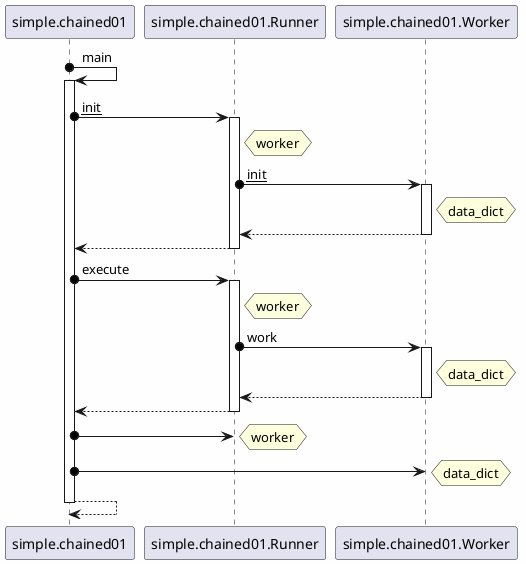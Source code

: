 @startuml

skinparam backgroundColor #FEFEFE


simple.chained01 o-> simple.chained01 : main
activate simple.chained01
  simple.chained01 o-> simple.chained01.Runner : __init__
  activate simple.chained01.Runner
    hnote right of simple.chained01.Runner
    worker
    endnote
    simple.chained01.Runner o-> simple.chained01.Worker : __init__
    activate simple.chained01.Worker
      hnote right of simple.chained01.Worker
      data_dict
      endnote
    simple.chained01.Worker --> simple.chained01.Runner
    deactivate simple.chained01.Worker

  simple.chained01.Runner --> simple.chained01
  deactivate simple.chained01.Runner

  simple.chained01 o-> simple.chained01.Runner : execute
  activate simple.chained01.Runner
    hnote right of simple.chained01.Runner
    worker
    endnote
    simple.chained01.Runner o-> simple.chained01.Worker : work
    activate simple.chained01.Worker
      hnote right of simple.chained01.Worker
      data_dict
      endnote
    simple.chained01.Worker --> simple.chained01.Runner
    deactivate simple.chained01.Worker

  simple.chained01.Runner --> simple.chained01
  deactivate simple.chained01.Runner

  simple.chained01 o-> simple.chained01.Runner 
  hnote right
  worker
  end note
  simple.chained01 o-> simple.chained01.Worker 
  hnote right
  data_dict
  end note
simple.chained01 --> simple.chained01
deactivate simple.chained01


@enduml
